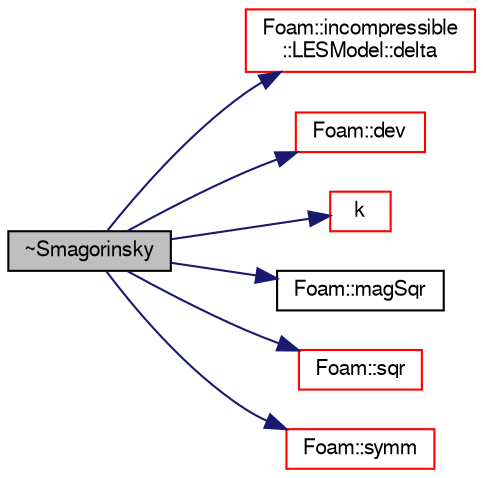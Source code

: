 digraph "~Smagorinsky"
{
  bgcolor="transparent";
  edge [fontname="FreeSans",fontsize="10",labelfontname="FreeSans",labelfontsize="10"];
  node [fontname="FreeSans",fontsize="10",shape=record];
  rankdir="LR";
  Node14 [label="~Smagorinsky",height=0.2,width=0.4,color="black", fillcolor="grey75", style="filled", fontcolor="black"];
  Node14 -> Node15 [color="midnightblue",fontsize="10",style="solid",fontname="FreeSans"];
  Node15 [label="Foam::incompressible\l::LESModel::delta",height=0.2,width=0.4,color="red",URL="$a30874.html#a5673fef691ba7a897c8043a8fc9a4ce0",tooltip="Access function to filter width. "];
  Node14 -> Node17 [color="midnightblue",fontsize="10",style="solid",fontname="FreeSans"];
  Node17 [label="Foam::dev",height=0.2,width=0.4,color="red",URL="$a21124.html#a042ede1d98e91923a7cc5e14e9f86854"];
  Node14 -> Node21 [color="midnightblue",fontsize="10",style="solid",fontname="FreeSans"];
  Node21 [label="k",height=0.2,width=0.4,color="red",URL="$a30894.html#a2cc3daa68147a9052c2b37e9ac37eca4",tooltip="Return SGS kinetic energy. "];
  Node14 -> Node367 [color="midnightblue",fontsize="10",style="solid",fontname="FreeSans"];
  Node367 [label="Foam::magSqr",height=0.2,width=0.4,color="black",URL="$a21124.html#ae6fff2c6981e6d9618aa5038e69def6e"];
  Node14 -> Node368 [color="midnightblue",fontsize="10",style="solid",fontname="FreeSans"];
  Node368 [label="Foam::sqr",height=0.2,width=0.4,color="red",URL="$a21124.html#a277dc11c581d53826ab5090b08f3b17b"];
  Node14 -> Node369 [color="midnightblue",fontsize="10",style="solid",fontname="FreeSans"];
  Node369 [label="Foam::symm",height=0.2,width=0.4,color="red",URL="$a21124.html#a112755faabb5ff081d7a25a936a1d3c4"];
}
